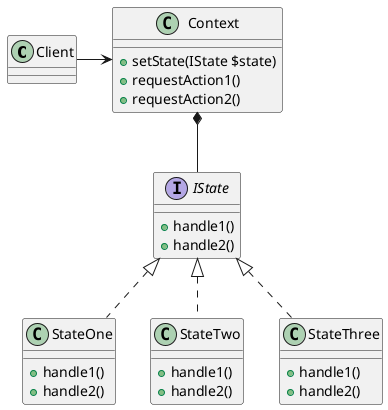@startuml

class Client {
}

class Context {
    + setState(IState $state)
    + requestAction1()
    + requestAction2()
}

interface IState {
    + handle1()
    + handle2()
}

class StateOne {
    + handle1()
    + handle2()
}

class StateTwo {
    + handle1()
    + handle2()
}

class StateThree {
    + handle1()
    + handle2()
}

Client --right--> Context
Context *-- IState
IState <|.. StateOne
IState <|.. StateTwo
IState <|.. StateThree

@enduml

